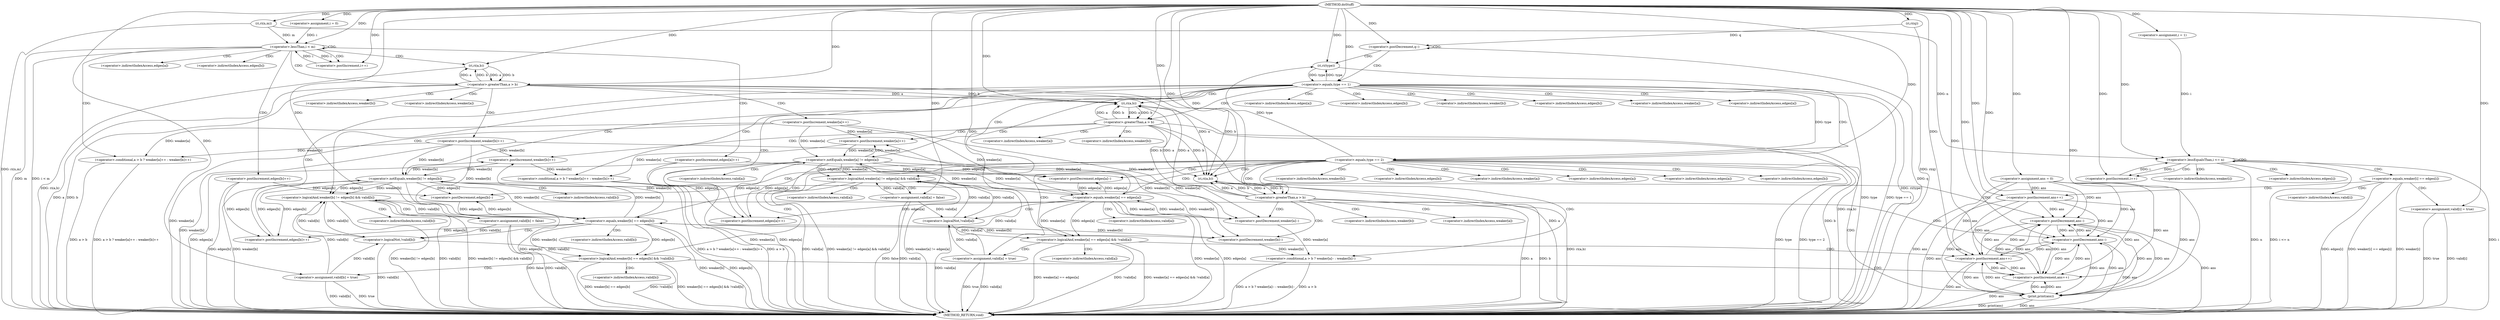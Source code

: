 digraph "doStuff" {  
"1000260" [label = "(METHOD,doStuff)" ]
"1000491" [label = "(METHOD_RETURN,void)" ]
"1000263" [label = "(ri,ri(n,m))" ]
"1000303" [label = "(<operator>.assignment,ans = 0)" ]
"1000335" [label = "(ri,ri(q))" ]
"1000268" [label = "(<operator>.assignment,i = 0)" ]
"1000271" [label = "(<operator>.lessThan,i < m)" ]
"1000274" [label = "(<operator>.postIncrement,i++)" ]
"1000309" [label = "(<operator>.assignment,i = 1)" ]
"1000312" [label = "(<operator>.lessEqualsThan,i <= n)" ]
"1000315" [label = "(<operator>.postIncrement,i++)" ]
"1000338" [label = "(<operator>.postDecrement,q--)" ]
"1000279" [label = "(ri,ri(a,b))" ]
"1000282" [label = "(<operator>.postIncrement,edges[a]++)" ]
"1000286" [label = "(<operator>.postIncrement,edges[b]++)" ]
"1000290" [label = "(<operator>.conditional,a > b ? weaker[a]++ : weaker[b]++)" ]
"1000342" [label = "(ri,ri(type))" ]
"1000319" [label = "(<operator>.equals,weaker[i] == edges[i])" ]
"1000345" [label = "(<operator>.equals,type == 1)" ]
"1000291" [label = "(<operator>.greaterThan,a > b)" ]
"1000294" [label = "(<operator>.postIncrement,weaker[a]++)" ]
"1000298" [label = "(<operator>.postIncrement,weaker[b]++)" ]
"1000327" [label = "(<operator>.postIncrement,ans++)" ]
"1000329" [label = "(<operator>.assignment,valid[i] = true)" ]
"1000351" [label = "(ri,ri(a,b))" ]
"1000354" [label = "(<operator>.postIncrement,edges[a]++)" ]
"1000358" [label = "(<operator>.postIncrement,edges[b]++)" ]
"1000362" [label = "(<operator>.conditional,a > b ? weaker[a]++ : weaker[b]++)" ]
"1000375" [label = "(<operator>.logicalAnd,weaker[b] != edges[b] && valid[b])" ]
"1000395" [label = "(<operator>.logicalAnd,weaker[a] != edges[a] && valid[a])" ]
"1000416" [label = "(<operator>.equals,type == 2)" ]
"1000363" [label = "(<operator>.greaterThan,a > b)" ]
"1000366" [label = "(<operator>.postIncrement,weaker[a]++)" ]
"1000370" [label = "(<operator>.postIncrement,weaker[b]++)" ]
"1000387" [label = "(<operator>.postDecrement,ans--)" ]
"1000389" [label = "(<operator>.assignment,valid[b] = false)" ]
"1000407" [label = "(<operator>.postDecrement,ans--)" ]
"1000409" [label = "(<operator>.assignment,valid[a] = false)" ]
"1000422" [label = "(ri,ri(a,b))" ]
"1000425" [label = "(<operator>.postDecrement,edges[a]--)" ]
"1000429" [label = "(<operator>.postDecrement,edges[b]--)" ]
"1000433" [label = "(<operator>.conditional,a > b ? weaker[a]-- : weaker[b]--)" ]
"1000376" [label = "(<operator>.notEquals,weaker[b] != edges[b])" ]
"1000396" [label = "(<operator>.notEquals,weaker[a] != edges[a])" ]
"1000446" [label = "(<operator>.logicalAnd,weaker[b] == edges[b] && !valid[b])" ]
"1000467" [label = "(<operator>.logicalAnd,weaker[a] == edges[a] && !valid[a])" ]
"1000489" [label = "(print,print(ans))" ]
"1000434" [label = "(<operator>.greaterThan,a > b)" ]
"1000437" [label = "(<operator>.postDecrement,weaker[a]--)" ]
"1000441" [label = "(<operator>.postDecrement,weaker[b]--)" ]
"1000459" [label = "(<operator>.postIncrement,ans++)" ]
"1000461" [label = "(<operator>.assignment,valid[b] = true)" ]
"1000480" [label = "(<operator>.postIncrement,ans++)" ]
"1000482" [label = "(<operator>.assignment,valid[a] = true)" ]
"1000447" [label = "(<operator>.equals,weaker[b] == edges[b])" ]
"1000454" [label = "(<operator>.logicalNot,!valid[b])" ]
"1000468" [label = "(<operator>.equals,weaker[a] == edges[a])" ]
"1000475" [label = "(<operator>.logicalNot,!valid[a])" ]
"1000283" [label = "(<operator>.indirectIndexAccess,edges[a])" ]
"1000287" [label = "(<operator>.indirectIndexAccess,edges[b])" ]
"1000295" [label = "(<operator>.indirectIndexAccess,weaker[a])" ]
"1000299" [label = "(<operator>.indirectIndexAccess,weaker[b])" ]
"1000320" [label = "(<operator>.indirectIndexAccess,weaker[i])" ]
"1000323" [label = "(<operator>.indirectIndexAccess,edges[i])" ]
"1000330" [label = "(<operator>.indirectIndexAccess,valid[i])" ]
"1000355" [label = "(<operator>.indirectIndexAccess,edges[a])" ]
"1000359" [label = "(<operator>.indirectIndexAccess,edges[b])" ]
"1000367" [label = "(<operator>.indirectIndexAccess,weaker[a])" ]
"1000371" [label = "(<operator>.indirectIndexAccess,weaker[b])" ]
"1000383" [label = "(<operator>.indirectIndexAccess,valid[b])" ]
"1000403" [label = "(<operator>.indirectIndexAccess,valid[a])" ]
"1000377" [label = "(<operator>.indirectIndexAccess,weaker[b])" ]
"1000380" [label = "(<operator>.indirectIndexAccess,edges[b])" ]
"1000390" [label = "(<operator>.indirectIndexAccess,valid[b])" ]
"1000397" [label = "(<operator>.indirectIndexAccess,weaker[a])" ]
"1000400" [label = "(<operator>.indirectIndexAccess,edges[a])" ]
"1000410" [label = "(<operator>.indirectIndexAccess,valid[a])" ]
"1000426" [label = "(<operator>.indirectIndexAccess,edges[a])" ]
"1000430" [label = "(<operator>.indirectIndexAccess,edges[b])" ]
"1000438" [label = "(<operator>.indirectIndexAccess,weaker[a])" ]
"1000442" [label = "(<operator>.indirectIndexAccess,weaker[b])" ]
"1000448" [label = "(<operator>.indirectIndexAccess,weaker[b])" ]
"1000451" [label = "(<operator>.indirectIndexAccess,edges[b])" ]
"1000455" [label = "(<operator>.indirectIndexAccess,valid[b])" ]
"1000462" [label = "(<operator>.indirectIndexAccess,valid[b])" ]
"1000469" [label = "(<operator>.indirectIndexAccess,weaker[a])" ]
"1000472" [label = "(<operator>.indirectIndexAccess,edges[a])" ]
"1000476" [label = "(<operator>.indirectIndexAccess,valid[a])" ]
"1000483" [label = "(<operator>.indirectIndexAccess,valid[a])" ]
  "1000263" -> "1000491"  [ label = "DDG: ri(n,m)"] 
  "1000271" -> "1000491"  [ label = "DDG: m"] 
  "1000271" -> "1000491"  [ label = "DDG: i < m"] 
  "1000303" -> "1000491"  [ label = "DDG: ans"] 
  "1000312" -> "1000491"  [ label = "DDG: i"] 
  "1000312" -> "1000491"  [ label = "DDG: n"] 
  "1000312" -> "1000491"  [ label = "DDG: i <= n"] 
  "1000335" -> "1000491"  [ label = "DDG: ri(q)"] 
  "1000338" -> "1000491"  [ label = "DDG: q"] 
  "1000342" -> "1000491"  [ label = "DDG: ri(type)"] 
  "1000345" -> "1000491"  [ label = "DDG: type"] 
  "1000345" -> "1000491"  [ label = "DDG: type == 1"] 
  "1000416" -> "1000491"  [ label = "DDG: type"] 
  "1000416" -> "1000491"  [ label = "DDG: type == 2"] 
  "1000489" -> "1000491"  [ label = "DDG: ans"] 
  "1000489" -> "1000491"  [ label = "DDG: print(ans)"] 
  "1000422" -> "1000491"  [ label = "DDG: ri(a,b)"] 
  "1000434" -> "1000491"  [ label = "DDG: a"] 
  "1000434" -> "1000491"  [ label = "DDG: b"] 
  "1000433" -> "1000491"  [ label = "DDG: a > b"] 
  "1000433" -> "1000491"  [ label = "DDG: a > b ? weaker[a]-- : weaker[b]--"] 
  "1000447" -> "1000491"  [ label = "DDG: weaker[b]"] 
  "1000447" -> "1000491"  [ label = "DDG: edges[b]"] 
  "1000446" -> "1000491"  [ label = "DDG: weaker[b] == edges[b]"] 
  "1000454" -> "1000491"  [ label = "DDG: valid[b]"] 
  "1000446" -> "1000491"  [ label = "DDG: !valid[b]"] 
  "1000446" -> "1000491"  [ label = "DDG: weaker[b] == edges[b] && !valid[b]"] 
  "1000459" -> "1000491"  [ label = "DDG: ans"] 
  "1000461" -> "1000491"  [ label = "DDG: valid[b]"] 
  "1000461" -> "1000491"  [ label = "DDG: true"] 
  "1000468" -> "1000491"  [ label = "DDG: weaker[a]"] 
  "1000468" -> "1000491"  [ label = "DDG: edges[a]"] 
  "1000467" -> "1000491"  [ label = "DDG: weaker[a] == edges[a]"] 
  "1000475" -> "1000491"  [ label = "DDG: valid[a]"] 
  "1000467" -> "1000491"  [ label = "DDG: !valid[a]"] 
  "1000467" -> "1000491"  [ label = "DDG: weaker[a] == edges[a] && !valid[a]"] 
  "1000480" -> "1000491"  [ label = "DDG: ans"] 
  "1000482" -> "1000491"  [ label = "DDG: valid[a]"] 
  "1000482" -> "1000491"  [ label = "DDG: true"] 
  "1000351" -> "1000491"  [ label = "DDG: ri(a,b)"] 
  "1000363" -> "1000491"  [ label = "DDG: a"] 
  "1000363" -> "1000491"  [ label = "DDG: b"] 
  "1000362" -> "1000491"  [ label = "DDG: a > b"] 
  "1000362" -> "1000491"  [ label = "DDG: a > b ? weaker[a]++ : weaker[b]++"] 
  "1000376" -> "1000491"  [ label = "DDG: weaker[b]"] 
  "1000376" -> "1000491"  [ label = "DDG: edges[b]"] 
  "1000375" -> "1000491"  [ label = "DDG: weaker[b] != edges[b]"] 
  "1000375" -> "1000491"  [ label = "DDG: valid[b]"] 
  "1000375" -> "1000491"  [ label = "DDG: weaker[b] != edges[b] && valid[b]"] 
  "1000387" -> "1000491"  [ label = "DDG: ans"] 
  "1000389" -> "1000491"  [ label = "DDG: valid[b]"] 
  "1000389" -> "1000491"  [ label = "DDG: false"] 
  "1000396" -> "1000491"  [ label = "DDG: weaker[a]"] 
  "1000396" -> "1000491"  [ label = "DDG: edges[a]"] 
  "1000395" -> "1000491"  [ label = "DDG: weaker[a] != edges[a]"] 
  "1000395" -> "1000491"  [ label = "DDG: valid[a]"] 
  "1000395" -> "1000491"  [ label = "DDG: weaker[a] != edges[a] && valid[a]"] 
  "1000407" -> "1000491"  [ label = "DDG: ans"] 
  "1000409" -> "1000491"  [ label = "DDG: valid[a]"] 
  "1000409" -> "1000491"  [ label = "DDG: false"] 
  "1000319" -> "1000491"  [ label = "DDG: weaker[i]"] 
  "1000319" -> "1000491"  [ label = "DDG: edges[i]"] 
  "1000319" -> "1000491"  [ label = "DDG: weaker[i] == edges[i]"] 
  "1000327" -> "1000491"  [ label = "DDG: ans"] 
  "1000329" -> "1000491"  [ label = "DDG: valid[i]"] 
  "1000329" -> "1000491"  [ label = "DDG: true"] 
  "1000279" -> "1000491"  [ label = "DDG: ri(a,b)"] 
  "1000282" -> "1000491"  [ label = "DDG: edges[a]"] 
  "1000286" -> "1000491"  [ label = "DDG: edges[b]"] 
  "1000291" -> "1000491"  [ label = "DDG: a"] 
  "1000291" -> "1000491"  [ label = "DDG: b"] 
  "1000290" -> "1000491"  [ label = "DDG: a > b"] 
  "1000298" -> "1000491"  [ label = "DDG: weaker[b]"] 
  "1000294" -> "1000491"  [ label = "DDG: weaker[a]"] 
  "1000290" -> "1000491"  [ label = "DDG: a > b ? weaker[a]++ : weaker[b]++"] 
  "1000260" -> "1000303"  [ label = "DDG: "] 
  "1000260" -> "1000263"  [ label = "DDG: "] 
  "1000260" -> "1000268"  [ label = "DDG: "] 
  "1000260" -> "1000309"  [ label = "DDG: "] 
  "1000260" -> "1000335"  [ label = "DDG: "] 
  "1000268" -> "1000271"  [ label = "DDG: i"] 
  "1000274" -> "1000271"  [ label = "DDG: i"] 
  "1000260" -> "1000271"  [ label = "DDG: "] 
  "1000263" -> "1000271"  [ label = "DDG: m"] 
  "1000271" -> "1000274"  [ label = "DDG: i"] 
  "1000260" -> "1000274"  [ label = "DDG: "] 
  "1000309" -> "1000312"  [ label = "DDG: i"] 
  "1000315" -> "1000312"  [ label = "DDG: i"] 
  "1000260" -> "1000312"  [ label = "DDG: "] 
  "1000263" -> "1000312"  [ label = "DDG: n"] 
  "1000312" -> "1000315"  [ label = "DDG: i"] 
  "1000260" -> "1000315"  [ label = "DDG: "] 
  "1000335" -> "1000338"  [ label = "DDG: q"] 
  "1000260" -> "1000338"  [ label = "DDG: "] 
  "1000291" -> "1000279"  [ label = "DDG: a"] 
  "1000260" -> "1000279"  [ label = "DDG: "] 
  "1000291" -> "1000279"  [ label = "DDG: b"] 
  "1000294" -> "1000290"  [ label = "DDG: weaker[a]"] 
  "1000298" -> "1000290"  [ label = "DDG: weaker[b]"] 
  "1000345" -> "1000342"  [ label = "DDG: type"] 
  "1000416" -> "1000342"  [ label = "DDG: type"] 
  "1000260" -> "1000342"  [ label = "DDG: "] 
  "1000279" -> "1000291"  [ label = "DDG: a"] 
  "1000260" -> "1000291"  [ label = "DDG: "] 
  "1000279" -> "1000291"  [ label = "DDG: b"] 
  "1000260" -> "1000329"  [ label = "DDG: "] 
  "1000342" -> "1000345"  [ label = "DDG: type"] 
  "1000260" -> "1000345"  [ label = "DDG: "] 
  "1000303" -> "1000327"  [ label = "DDG: ans"] 
  "1000260" -> "1000327"  [ label = "DDG: "] 
  "1000434" -> "1000351"  [ label = "DDG: a"] 
  "1000363" -> "1000351"  [ label = "DDG: a"] 
  "1000291" -> "1000351"  [ label = "DDG: a"] 
  "1000260" -> "1000351"  [ label = "DDG: "] 
  "1000434" -> "1000351"  [ label = "DDG: b"] 
  "1000363" -> "1000351"  [ label = "DDG: b"] 
  "1000291" -> "1000351"  [ label = "DDG: b"] 
  "1000468" -> "1000354"  [ label = "DDG: edges[a]"] 
  "1000396" -> "1000354"  [ label = "DDG: edges[a]"] 
  "1000282" -> "1000354"  [ label = "DDG: edges[a]"] 
  "1000447" -> "1000358"  [ label = "DDG: edges[b]"] 
  "1000376" -> "1000358"  [ label = "DDG: edges[b]"] 
  "1000286" -> "1000358"  [ label = "DDG: edges[b]"] 
  "1000366" -> "1000362"  [ label = "DDG: weaker[a]"] 
  "1000370" -> "1000362"  [ label = "DDG: weaker[b]"] 
  "1000351" -> "1000363"  [ label = "DDG: a"] 
  "1000260" -> "1000363"  [ label = "DDG: "] 
  "1000351" -> "1000363"  [ label = "DDG: b"] 
  "1000468" -> "1000366"  [ label = "DDG: weaker[a]"] 
  "1000396" -> "1000366"  [ label = "DDG: weaker[a]"] 
  "1000294" -> "1000366"  [ label = "DDG: weaker[a]"] 
  "1000447" -> "1000370"  [ label = "DDG: weaker[b]"] 
  "1000376" -> "1000370"  [ label = "DDG: weaker[b]"] 
  "1000298" -> "1000370"  [ label = "DDG: weaker[b]"] 
  "1000376" -> "1000375"  [ label = "DDG: weaker[b]"] 
  "1000376" -> "1000375"  [ label = "DDG: edges[b]"] 
  "1000454" -> "1000375"  [ label = "DDG: valid[b]"] 
  "1000461" -> "1000375"  [ label = "DDG: valid[b]"] 
  "1000389" -> "1000375"  [ label = "DDG: valid[b]"] 
  "1000260" -> "1000389"  [ label = "DDG: "] 
  "1000396" -> "1000395"  [ label = "DDG: weaker[a]"] 
  "1000396" -> "1000395"  [ label = "DDG: edges[a]"] 
  "1000475" -> "1000395"  [ label = "DDG: valid[a]"] 
  "1000482" -> "1000395"  [ label = "DDG: valid[a]"] 
  "1000409" -> "1000395"  [ label = "DDG: valid[a]"] 
  "1000260" -> "1000409"  [ label = "DDG: "] 
  "1000345" -> "1000416"  [ label = "DDG: type"] 
  "1000260" -> "1000416"  [ label = "DDG: "] 
  "1000447" -> "1000376"  [ label = "DDG: weaker[b]"] 
  "1000370" -> "1000376"  [ label = "DDG: weaker[b]"] 
  "1000298" -> "1000376"  [ label = "DDG: weaker[b]"] 
  "1000358" -> "1000376"  [ label = "DDG: edges[b]"] 
  "1000303" -> "1000387"  [ label = "DDG: ans"] 
  "1000489" -> "1000387"  [ label = "DDG: ans"] 
  "1000459" -> "1000387"  [ label = "DDG: ans"] 
  "1000480" -> "1000387"  [ label = "DDG: ans"] 
  "1000407" -> "1000387"  [ label = "DDG: ans"] 
  "1000327" -> "1000387"  [ label = "DDG: ans"] 
  "1000260" -> "1000387"  [ label = "DDG: "] 
  "1000468" -> "1000396"  [ label = "DDG: weaker[a]"] 
  "1000366" -> "1000396"  [ label = "DDG: weaker[a]"] 
  "1000294" -> "1000396"  [ label = "DDG: weaker[a]"] 
  "1000354" -> "1000396"  [ label = "DDG: edges[a]"] 
  "1000303" -> "1000407"  [ label = "DDG: ans"] 
  "1000489" -> "1000407"  [ label = "DDG: ans"] 
  "1000459" -> "1000407"  [ label = "DDG: ans"] 
  "1000480" -> "1000407"  [ label = "DDG: ans"] 
  "1000387" -> "1000407"  [ label = "DDG: ans"] 
  "1000327" -> "1000407"  [ label = "DDG: ans"] 
  "1000260" -> "1000407"  [ label = "DDG: "] 
  "1000434" -> "1000422"  [ label = "DDG: a"] 
  "1000363" -> "1000422"  [ label = "DDG: a"] 
  "1000291" -> "1000422"  [ label = "DDG: a"] 
  "1000260" -> "1000422"  [ label = "DDG: "] 
  "1000434" -> "1000422"  [ label = "DDG: b"] 
  "1000363" -> "1000422"  [ label = "DDG: b"] 
  "1000291" -> "1000422"  [ label = "DDG: b"] 
  "1000468" -> "1000425"  [ label = "DDG: edges[a]"] 
  "1000396" -> "1000425"  [ label = "DDG: edges[a]"] 
  "1000282" -> "1000425"  [ label = "DDG: edges[a]"] 
  "1000447" -> "1000429"  [ label = "DDG: edges[b]"] 
  "1000376" -> "1000429"  [ label = "DDG: edges[b]"] 
  "1000286" -> "1000429"  [ label = "DDG: edges[b]"] 
  "1000437" -> "1000433"  [ label = "DDG: weaker[a]"] 
  "1000441" -> "1000433"  [ label = "DDG: weaker[b]"] 
  "1000422" -> "1000434"  [ label = "DDG: a"] 
  "1000260" -> "1000434"  [ label = "DDG: "] 
  "1000422" -> "1000434"  [ label = "DDG: b"] 
  "1000468" -> "1000437"  [ label = "DDG: weaker[a]"] 
  "1000396" -> "1000437"  [ label = "DDG: weaker[a]"] 
  "1000294" -> "1000437"  [ label = "DDG: weaker[a]"] 
  "1000447" -> "1000441"  [ label = "DDG: weaker[b]"] 
  "1000376" -> "1000441"  [ label = "DDG: weaker[b]"] 
  "1000298" -> "1000441"  [ label = "DDG: weaker[b]"] 
  "1000447" -> "1000446"  [ label = "DDG: edges[b]"] 
  "1000447" -> "1000446"  [ label = "DDG: weaker[b]"] 
  "1000454" -> "1000446"  [ label = "DDG: valid[b]"] 
  "1000260" -> "1000461"  [ label = "DDG: "] 
  "1000468" -> "1000467"  [ label = "DDG: weaker[a]"] 
  "1000468" -> "1000467"  [ label = "DDG: edges[a]"] 
  "1000475" -> "1000467"  [ label = "DDG: valid[a]"] 
  "1000260" -> "1000482"  [ label = "DDG: "] 
  "1000303" -> "1000489"  [ label = "DDG: ans"] 
  "1000459" -> "1000489"  [ label = "DDG: ans"] 
  "1000480" -> "1000489"  [ label = "DDG: ans"] 
  "1000387" -> "1000489"  [ label = "DDG: ans"] 
  "1000407" -> "1000489"  [ label = "DDG: ans"] 
  "1000327" -> "1000489"  [ label = "DDG: ans"] 
  "1000260" -> "1000489"  [ label = "DDG: "] 
  "1000441" -> "1000447"  [ label = "DDG: weaker[b]"] 
  "1000376" -> "1000447"  [ label = "DDG: weaker[b]"] 
  "1000298" -> "1000447"  [ label = "DDG: weaker[b]"] 
  "1000429" -> "1000447"  [ label = "DDG: edges[b]"] 
  "1000461" -> "1000454"  [ label = "DDG: valid[b]"] 
  "1000375" -> "1000454"  [ label = "DDG: valid[b]"] 
  "1000389" -> "1000454"  [ label = "DDG: valid[b]"] 
  "1000303" -> "1000459"  [ label = "DDG: ans"] 
  "1000489" -> "1000459"  [ label = "DDG: ans"] 
  "1000480" -> "1000459"  [ label = "DDG: ans"] 
  "1000387" -> "1000459"  [ label = "DDG: ans"] 
  "1000407" -> "1000459"  [ label = "DDG: ans"] 
  "1000327" -> "1000459"  [ label = "DDG: ans"] 
  "1000260" -> "1000459"  [ label = "DDG: "] 
  "1000437" -> "1000468"  [ label = "DDG: weaker[a]"] 
  "1000396" -> "1000468"  [ label = "DDG: weaker[a]"] 
  "1000294" -> "1000468"  [ label = "DDG: weaker[a]"] 
  "1000425" -> "1000468"  [ label = "DDG: edges[a]"] 
  "1000482" -> "1000475"  [ label = "DDG: valid[a]"] 
  "1000395" -> "1000475"  [ label = "DDG: valid[a]"] 
  "1000409" -> "1000475"  [ label = "DDG: valid[a]"] 
  "1000303" -> "1000480"  [ label = "DDG: ans"] 
  "1000489" -> "1000480"  [ label = "DDG: ans"] 
  "1000459" -> "1000480"  [ label = "DDG: ans"] 
  "1000387" -> "1000480"  [ label = "DDG: ans"] 
  "1000407" -> "1000480"  [ label = "DDG: ans"] 
  "1000327" -> "1000480"  [ label = "DDG: ans"] 
  "1000260" -> "1000480"  [ label = "DDG: "] 
  "1000271" -> "1000291"  [ label = "CDG: "] 
  "1000271" -> "1000274"  [ label = "CDG: "] 
  "1000271" -> "1000282"  [ label = "CDG: "] 
  "1000271" -> "1000279"  [ label = "CDG: "] 
  "1000271" -> "1000286"  [ label = "CDG: "] 
  "1000271" -> "1000290"  [ label = "CDG: "] 
  "1000271" -> "1000283"  [ label = "CDG: "] 
  "1000271" -> "1000271"  [ label = "CDG: "] 
  "1000271" -> "1000287"  [ label = "CDG: "] 
  "1000312" -> "1000315"  [ label = "CDG: "] 
  "1000312" -> "1000312"  [ label = "CDG: "] 
  "1000312" -> "1000320"  [ label = "CDG: "] 
  "1000312" -> "1000323"  [ label = "CDG: "] 
  "1000312" -> "1000319"  [ label = "CDG: "] 
  "1000338" -> "1000345"  [ label = "CDG: "] 
  "1000338" -> "1000338"  [ label = "CDG: "] 
  "1000338" -> "1000342"  [ label = "CDG: "] 
  "1000291" -> "1000294"  [ label = "CDG: "] 
  "1000291" -> "1000298"  [ label = "CDG: "] 
  "1000291" -> "1000295"  [ label = "CDG: "] 
  "1000291" -> "1000299"  [ label = "CDG: "] 
  "1000319" -> "1000330"  [ label = "CDG: "] 
  "1000319" -> "1000329"  [ label = "CDG: "] 
  "1000319" -> "1000327"  [ label = "CDG: "] 
  "1000345" -> "1000362"  [ label = "CDG: "] 
  "1000345" -> "1000396"  [ label = "CDG: "] 
  "1000345" -> "1000354"  [ label = "CDG: "] 
  "1000345" -> "1000375"  [ label = "CDG: "] 
  "1000345" -> "1000363"  [ label = "CDG: "] 
  "1000345" -> "1000355"  [ label = "CDG: "] 
  "1000345" -> "1000376"  [ label = "CDG: "] 
  "1000345" -> "1000380"  [ label = "CDG: "] 
  "1000345" -> "1000397"  [ label = "CDG: "] 
  "1000345" -> "1000359"  [ label = "CDG: "] 
  "1000345" -> "1000400"  [ label = "CDG: "] 
  "1000345" -> "1000377"  [ label = "CDG: "] 
  "1000345" -> "1000351"  [ label = "CDG: "] 
  "1000345" -> "1000358"  [ label = "CDG: "] 
  "1000345" -> "1000395"  [ label = "CDG: "] 
  "1000345" -> "1000416"  [ label = "CDG: "] 
  "1000363" -> "1000370"  [ label = "CDG: "] 
  "1000363" -> "1000371"  [ label = "CDG: "] 
  "1000363" -> "1000367"  [ label = "CDG: "] 
  "1000363" -> "1000366"  [ label = "CDG: "] 
  "1000375" -> "1000389"  [ label = "CDG: "] 
  "1000375" -> "1000387"  [ label = "CDG: "] 
  "1000375" -> "1000390"  [ label = "CDG: "] 
  "1000395" -> "1000409"  [ label = "CDG: "] 
  "1000395" -> "1000407"  [ label = "CDG: "] 
  "1000395" -> "1000410"  [ label = "CDG: "] 
  "1000416" -> "1000426"  [ label = "CDG: "] 
  "1000416" -> "1000447"  [ label = "CDG: "] 
  "1000416" -> "1000448"  [ label = "CDG: "] 
  "1000416" -> "1000430"  [ label = "CDG: "] 
  "1000416" -> "1000451"  [ label = "CDG: "] 
  "1000416" -> "1000446"  [ label = "CDG: "] 
  "1000416" -> "1000469"  [ label = "CDG: "] 
  "1000416" -> "1000467"  [ label = "CDG: "] 
  "1000416" -> "1000472"  [ label = "CDG: "] 
  "1000416" -> "1000433"  [ label = "CDG: "] 
  "1000416" -> "1000422"  [ label = "CDG: "] 
  "1000416" -> "1000429"  [ label = "CDG: "] 
  "1000416" -> "1000425"  [ label = "CDG: "] 
  "1000416" -> "1000468"  [ label = "CDG: "] 
  "1000416" -> "1000434"  [ label = "CDG: "] 
  "1000416" -> "1000489"  [ label = "CDG: "] 
  "1000376" -> "1000383"  [ label = "CDG: "] 
  "1000396" -> "1000403"  [ label = "CDG: "] 
  "1000434" -> "1000442"  [ label = "CDG: "] 
  "1000434" -> "1000438"  [ label = "CDG: "] 
  "1000434" -> "1000441"  [ label = "CDG: "] 
  "1000434" -> "1000437"  [ label = "CDG: "] 
  "1000446" -> "1000462"  [ label = "CDG: "] 
  "1000446" -> "1000461"  [ label = "CDG: "] 
  "1000446" -> "1000459"  [ label = "CDG: "] 
  "1000467" -> "1000483"  [ label = "CDG: "] 
  "1000467" -> "1000480"  [ label = "CDG: "] 
  "1000467" -> "1000482"  [ label = "CDG: "] 
  "1000447" -> "1000454"  [ label = "CDG: "] 
  "1000447" -> "1000455"  [ label = "CDG: "] 
  "1000468" -> "1000476"  [ label = "CDG: "] 
  "1000468" -> "1000475"  [ label = "CDG: "] 
}
